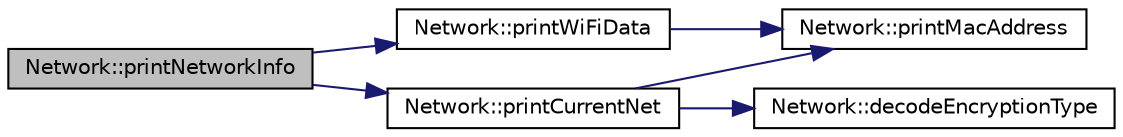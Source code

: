 digraph "Network::printNetworkInfo"
{
 // LATEX_PDF_SIZE
  edge [fontname="Helvetica",fontsize="10",labelfontname="Helvetica",labelfontsize="10"];
  node [fontname="Helvetica",fontsize="10",shape=record];
  rankdir="LR";
  Node43 [label="Network::printNetworkInfo",height=0.2,width=0.4,color="black", fillcolor="grey75", style="filled", fontcolor="black",tooltip="Prints all relevant Network-Information of the connected network to serial."];
  Node43 -> Node44 [color="midnightblue",fontsize="10",style="solid",fontname="Helvetica"];
  Node44 [label="Network::printWiFiData",height=0.2,width=0.4,color="black", fillcolor="white", style="filled",URL="$class_network.html#a0a51c159d16b9c5abce7e25231a0776a",tooltip="Prints all relevant WiFi-Information of the connected network to serial."];
  Node44 -> Node45 [color="midnightblue",fontsize="10",style="solid",fontname="Helvetica"];
  Node45 [label="Network::printMacAddress",height=0.2,width=0.4,color="black", fillcolor="white", style="filled",URL="$class_network.html#aa141de92c8e5807f8d69f544fa497705",tooltip="Pritns Mac-address."];
  Node43 -> Node46 [color="midnightblue",fontsize="10",style="solid",fontname="Helvetica"];
  Node46 [label="Network::printCurrentNet",height=0.2,width=0.4,color="black", fillcolor="white", style="filled",URL="$class_network.html#ad2735cbfe5093d27985c310728e166b6",tooltip="Prints all relevant Information of the current Network."];
  Node46 -> Node45 [color="midnightblue",fontsize="10",style="solid",fontname="Helvetica"];
  Node46 -> Node47 [color="midnightblue",fontsize="10",style="solid",fontname="Helvetica"];
  Node47 [label="Network::decodeEncryptionType",height=0.2,width=0.4,color="black", fillcolor="white", style="filled",URL="$class_network.html#a07eee94a1b113e65c9d1c6b8c6c6ee44",tooltip="Construct a new decode Encryption Type object."];
}
